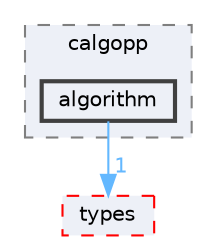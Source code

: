 digraph "lib/algorithm/include/calgopp/algorithm"
{
 // LATEX_PDF_SIZE
  bgcolor="transparent";
  edge [fontname=Helvetica,fontsize=10,labelfontname=Helvetica,labelfontsize=10];
  node [fontname=Helvetica,fontsize=10,shape=box,height=0.2,width=0.4];
  compound=true
  subgraph clusterdir_54e360b79649e752a54a4ed7c16747b9 {
    graph [ bgcolor="#edf0f7", pencolor="grey50", label="calgopp", fontname=Helvetica,fontsize=10 style="filled,dashed", URL="dir_54e360b79649e752a54a4ed7c16747b9.html",tooltip=""]
  dir_ee6f609f36b7f01bc5cabbc5cefdf872 [label="algorithm", fillcolor="#edf0f7", color="grey25", style="filled,bold", URL="dir_ee6f609f36b7f01bc5cabbc5cefdf872.html",tooltip=""];
  }
  dir_560694f03ee5bf1136d79e4f1ca1ca37 [label="types", fillcolor="#edf0f7", color="red", style="filled,dashed", URL="dir_560694f03ee5bf1136d79e4f1ca1ca37.html",tooltip=""];
  dir_ee6f609f36b7f01bc5cabbc5cefdf872->dir_560694f03ee5bf1136d79e4f1ca1ca37 [headlabel="1", labeldistance=1.5 headhref="dir_000001_000012.html" color="steelblue1" fontcolor="steelblue1"];
}
